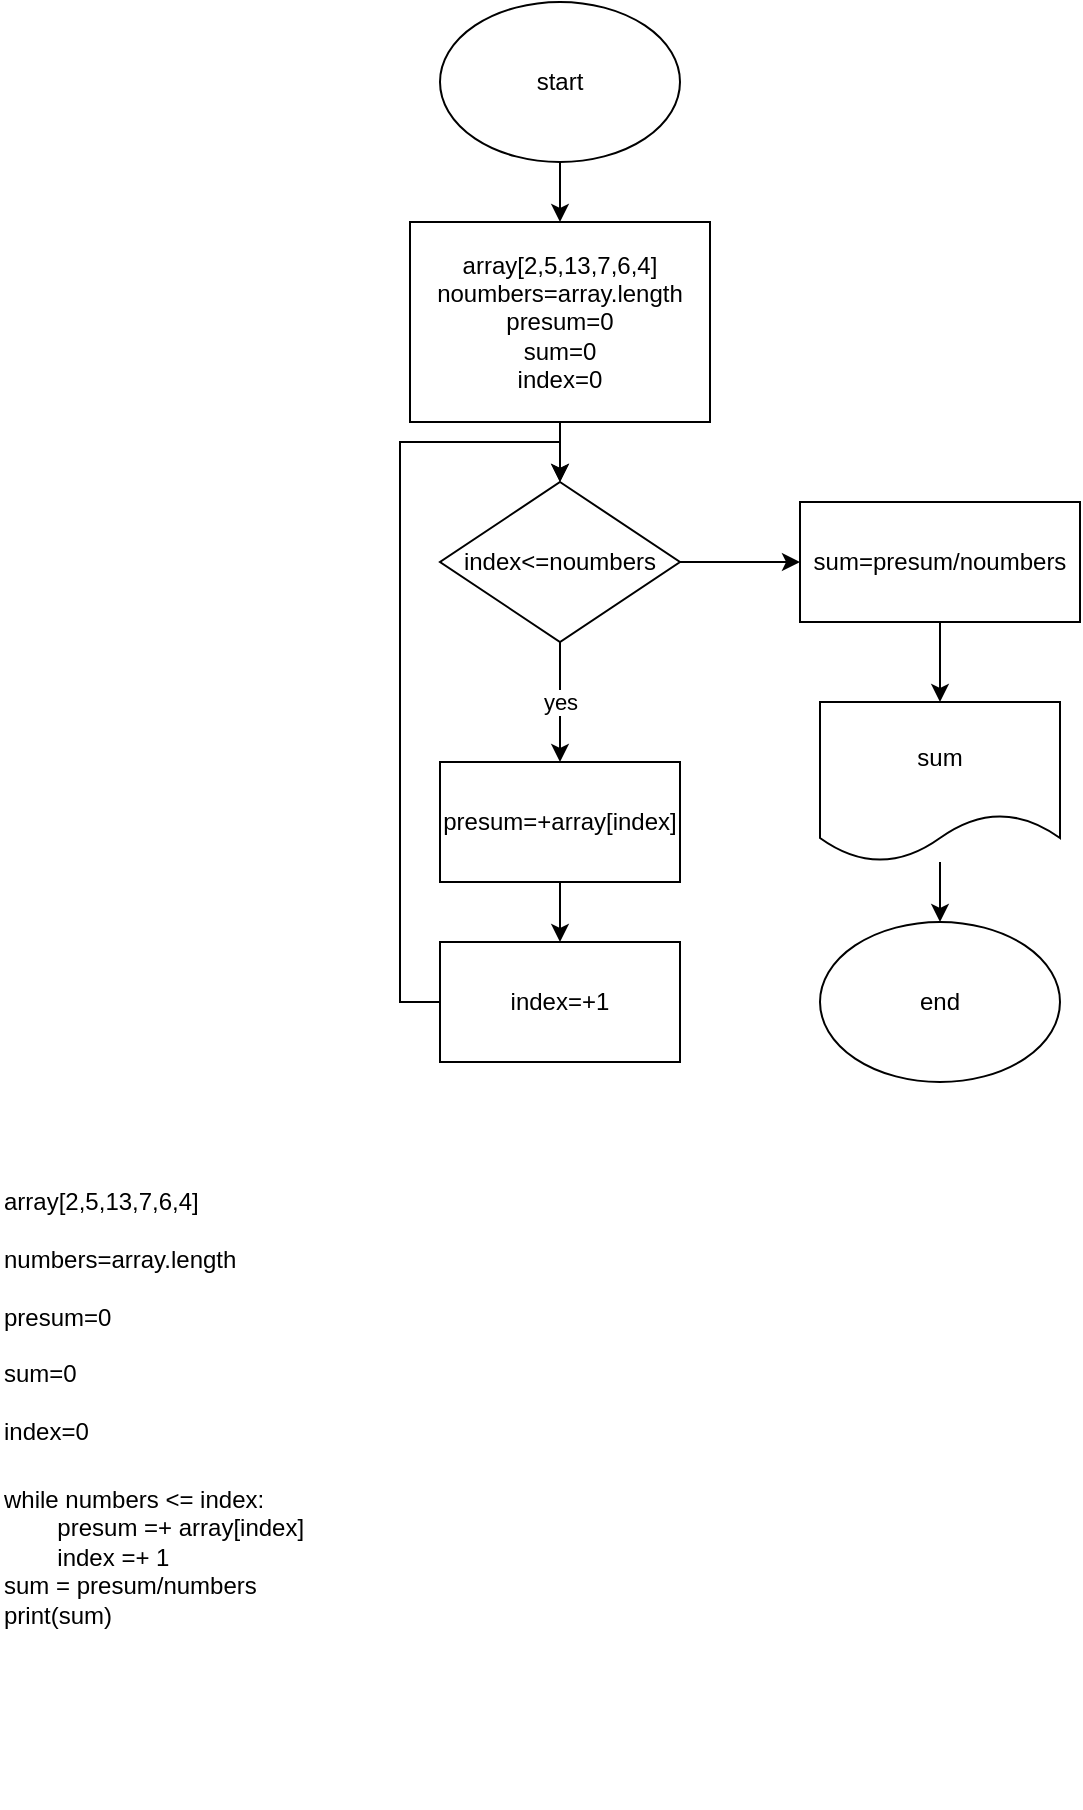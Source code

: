 <mxfile version="24.7.7">
  <diagram name="Страница — 1" id="mZZviekSQKG8e5pyIaOZ">
    <mxGraphModel dx="1120" dy="529" grid="1" gridSize="10" guides="1" tooltips="1" connect="1" arrows="1" fold="1" page="1" pageScale="1" pageWidth="827" pageHeight="1169" math="0" shadow="0">
      <root>
        <mxCell id="0" />
        <mxCell id="1" parent="0" />
        <mxCell id="li35l3-0IMBntMyqn0oq-4" value="" style="edgeStyle=orthogonalEdgeStyle;rounded=0;orthogonalLoop=1;jettySize=auto;html=1;" parent="1" source="li35l3-0IMBntMyqn0oq-1" target="li35l3-0IMBntMyqn0oq-2" edge="1">
          <mxGeometry relative="1" as="geometry" />
        </mxCell>
        <mxCell id="li35l3-0IMBntMyqn0oq-1" value="start" style="ellipse;whiteSpace=wrap;html=1;" parent="1" vertex="1">
          <mxGeometry x="300" y="10" width="120" height="80" as="geometry" />
        </mxCell>
        <mxCell id="li35l3-0IMBntMyqn0oq-6" value="" style="edgeStyle=orthogonalEdgeStyle;rounded=0;orthogonalLoop=1;jettySize=auto;html=1;" parent="1" source="li35l3-0IMBntMyqn0oq-2" target="li35l3-0IMBntMyqn0oq-5" edge="1">
          <mxGeometry relative="1" as="geometry" />
        </mxCell>
        <mxCell id="li35l3-0IMBntMyqn0oq-2" value="array[2,5,13,7,6,4]&lt;br style=&quot;border-color: var(--border-color);&quot;&gt;noumbers=array.length&lt;br&gt;presum=0&lt;br&gt;sum=0&lt;br&gt;index=0" style="rounded=0;whiteSpace=wrap;html=1;" parent="1" vertex="1">
          <mxGeometry x="285" y="120" width="150" height="100" as="geometry" />
        </mxCell>
        <mxCell id="li35l3-0IMBntMyqn0oq-9" value="yes" style="edgeStyle=orthogonalEdgeStyle;rounded=0;orthogonalLoop=1;jettySize=auto;html=1;" parent="1" source="li35l3-0IMBntMyqn0oq-5" target="li35l3-0IMBntMyqn0oq-8" edge="1">
          <mxGeometry relative="1" as="geometry" />
        </mxCell>
        <mxCell id="li35l3-0IMBntMyqn0oq-15" value="" style="edgeStyle=orthogonalEdgeStyle;rounded=0;orthogonalLoop=1;jettySize=auto;html=1;" parent="1" source="li35l3-0IMBntMyqn0oq-5" target="li35l3-0IMBntMyqn0oq-14" edge="1">
          <mxGeometry relative="1" as="geometry" />
        </mxCell>
        <mxCell id="li35l3-0IMBntMyqn0oq-5" value="index&amp;lt;=noumbers" style="rhombus;whiteSpace=wrap;html=1;" parent="1" vertex="1">
          <mxGeometry x="300" y="250" width="120" height="80" as="geometry" />
        </mxCell>
        <mxCell id="li35l3-0IMBntMyqn0oq-12" value="" style="edgeStyle=orthogonalEdgeStyle;rounded=0;orthogonalLoop=1;jettySize=auto;html=1;" parent="1" source="li35l3-0IMBntMyqn0oq-8" target="li35l3-0IMBntMyqn0oq-11" edge="1">
          <mxGeometry relative="1" as="geometry" />
        </mxCell>
        <mxCell id="li35l3-0IMBntMyqn0oq-8" value="presum=+array[index]" style="rounded=0;whiteSpace=wrap;html=1;" parent="1" vertex="1">
          <mxGeometry x="300" y="390" width="120" height="60" as="geometry" />
        </mxCell>
        <mxCell id="li35l3-0IMBntMyqn0oq-13" style="edgeStyle=orthogonalEdgeStyle;rounded=0;orthogonalLoop=1;jettySize=auto;html=1;exitX=0;exitY=0.5;exitDx=0;exitDy=0;entryX=0.5;entryY=0;entryDx=0;entryDy=0;" parent="1" source="li35l3-0IMBntMyqn0oq-11" target="li35l3-0IMBntMyqn0oq-5" edge="1">
          <mxGeometry relative="1" as="geometry">
            <Array as="points">
              <mxPoint x="280" y="510" />
              <mxPoint x="280" y="230" />
              <mxPoint x="360" y="230" />
            </Array>
          </mxGeometry>
        </mxCell>
        <mxCell id="li35l3-0IMBntMyqn0oq-11" value="index=+1" style="rounded=0;whiteSpace=wrap;html=1;" parent="1" vertex="1">
          <mxGeometry x="300" y="480" width="120" height="60" as="geometry" />
        </mxCell>
        <mxCell id="li35l3-0IMBntMyqn0oq-19" value="" style="edgeStyle=orthogonalEdgeStyle;rounded=0;orthogonalLoop=1;jettySize=auto;html=1;" parent="1" source="li35l3-0IMBntMyqn0oq-14" target="li35l3-0IMBntMyqn0oq-18" edge="1">
          <mxGeometry relative="1" as="geometry" />
        </mxCell>
        <mxCell id="li35l3-0IMBntMyqn0oq-14" value="sum=presum/noumbers" style="rounded=0;whiteSpace=wrap;html=1;" parent="1" vertex="1">
          <mxGeometry x="480" y="260" width="140" height="60" as="geometry" />
        </mxCell>
        <mxCell id="li35l3-0IMBntMyqn0oq-17" value="end" style="ellipse;whiteSpace=wrap;html=1;" parent="1" vertex="1">
          <mxGeometry x="490" y="470" width="120" height="80" as="geometry" />
        </mxCell>
        <mxCell id="li35l3-0IMBntMyqn0oq-20" value="" style="edgeStyle=orthogonalEdgeStyle;rounded=0;orthogonalLoop=1;jettySize=auto;html=1;" parent="1" source="li35l3-0IMBntMyqn0oq-18" target="li35l3-0IMBntMyqn0oq-17" edge="1">
          <mxGeometry relative="1" as="geometry" />
        </mxCell>
        <mxCell id="li35l3-0IMBntMyqn0oq-18" value="sum" style="shape=document;whiteSpace=wrap;html=1;boundedLbl=1;" parent="1" vertex="1">
          <mxGeometry x="490" y="360" width="120" height="80" as="geometry" />
        </mxCell>
        <mxCell id="9BNnF05r1WteyfFy1s-b-5" value="&lt;h1 style=&quot;margin-top: 0px;&quot;&gt;&lt;span style=&quot;font-size: 12px; font-weight: 400; text-align: center;&quot;&gt;array[2,5,13,7,6,4]&lt;/span&gt;&lt;br style=&quot;font-size: 12px; font-weight: 400; text-align: center; border-color: var(--border-color);&quot;&gt;&lt;span style=&quot;font-size: 12px; font-weight: 400; text-align: center;&quot;&gt;numbers=array.length&lt;/span&gt;&lt;br style=&quot;font-size: 12px; font-weight: 400; text-align: center;&quot;&gt;&lt;span style=&quot;font-size: 12px; font-weight: 400; text-align: center;&quot;&gt;presum=0&lt;/span&gt;&lt;br style=&quot;font-size: 12px; font-weight: 400; text-align: center;&quot;&gt;&lt;span style=&quot;font-size: 12px; font-weight: 400; text-align: center;&quot;&gt;sum=0&lt;/span&gt;&lt;br style=&quot;font-size: 12px; font-weight: 400; text-align: center;&quot;&gt;&lt;span style=&quot;font-size: 12px; font-weight: 400; text-align: center;&quot;&gt;index=0&lt;/span&gt;&lt;br&gt;&lt;/h1&gt;&lt;div&gt;&lt;span style=&quot;font-size: 12px; font-weight: 400; text-align: center;&quot;&gt;while numbers &amp;lt;= index:&lt;/span&gt;&lt;/div&gt;&lt;div&gt;&lt;span style=&quot;font-size: 12px; font-weight: 400; text-align: center;&quot;&gt;&lt;span style=&quot;white-space: pre;&quot;&gt;&#x9;&lt;/span&gt;presum =+ array[index]&lt;br&gt;&lt;/span&gt;&lt;/div&gt;&lt;div&gt;&lt;span style=&quot;font-size: 12px; font-weight: 400; text-align: center;&quot;&gt;&lt;span style=&quot;white-space: pre;&quot;&gt;&#x9;&lt;/span&gt;index =+ 1&lt;br&gt;&lt;/span&gt;&lt;/div&gt;&lt;div&gt;&lt;span style=&quot;font-size: 12px; font-weight: 400; text-align: center;&quot;&gt;sum = presum/numbers&lt;/span&gt;&lt;/div&gt;&lt;div&gt;&lt;span style=&quot;font-size: 12px; font-weight: 400; text-align: center;&quot;&gt;print(sum)&lt;/span&gt;&lt;/div&gt;" style="text;html=1;whiteSpace=wrap;overflow=hidden;rounded=0;" vertex="1" parent="1">
          <mxGeometry x="80" y="585" width="280" height="325" as="geometry" />
        </mxCell>
      </root>
    </mxGraphModel>
  </diagram>
</mxfile>
